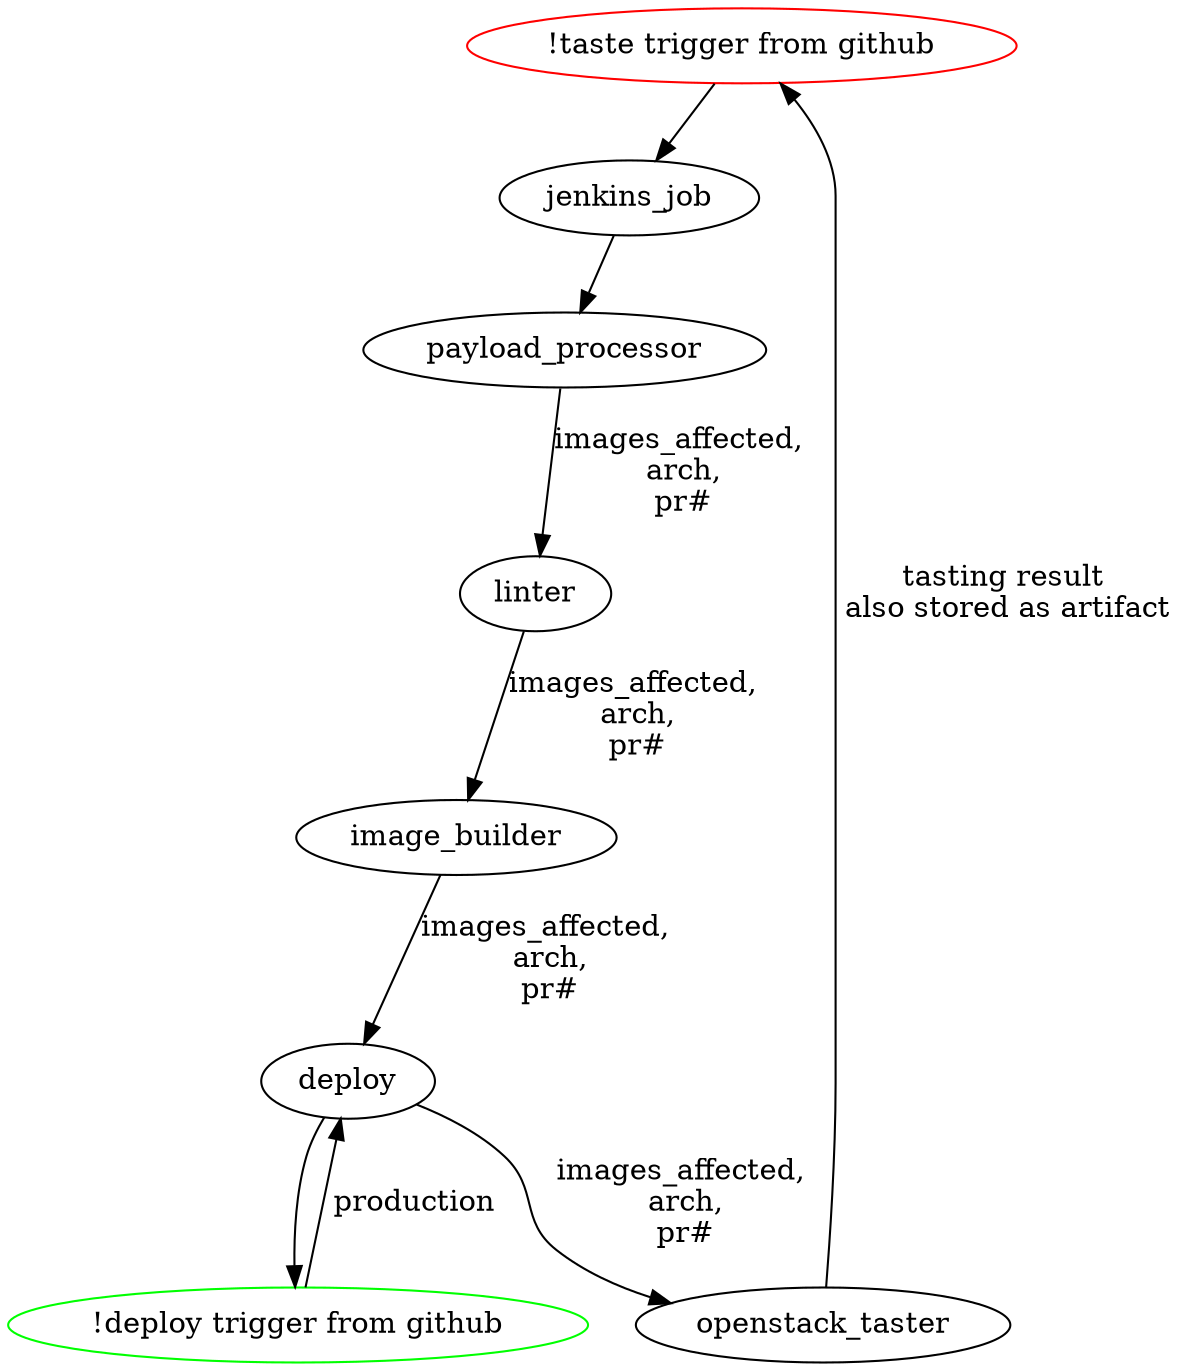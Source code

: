 digraph bento_pipeline {
  subgraph taste_workflow {
    bgcolor=blue;
    color=blue;
    style=filled;

    labelloc = b;
    label="taste_workflow";
    "!taste trigger from github";
    "jenkins_job";
    "payload_processor";
    "linter";
    "image_builder";
    "deploy";
    "openstack_taster";
  }

  subgraph deploy_workflow {
    color=green;
    style=filled;
    "!deploy trigger from github";
    "deploy";
  }

  "!taste trigger from github" -> "jenkins_job";
  
  "jenkins_job" -> "payload_processor";
  
  edge [label="images_affected,\n arch,\n pr#"]
  "payload_processor" ->  "linter";
   
  "linter" -> "image_builder" ;

  "image_builder" -> "deploy" -> "openstack_taster";

  edge [label="tasting result\n also stored as artifact"];
  "openstack_taster" -> "!taste trigger from github";
  
  //edge [label="testing\n success_results\n failure_results"];
  //"deploy" -> "image_builder"
  
  edge [label=production];
  "!deploy trigger from github" -> "deploy";
  edge [label=""];
  "deploy" -> "!deploy trigger from github";

  "!taste trigger from github" [color=red];
  "!deploy trigger from github" [color=green];
  "deploy" [tooltip="stores results as artifacts for reuse"];
}
